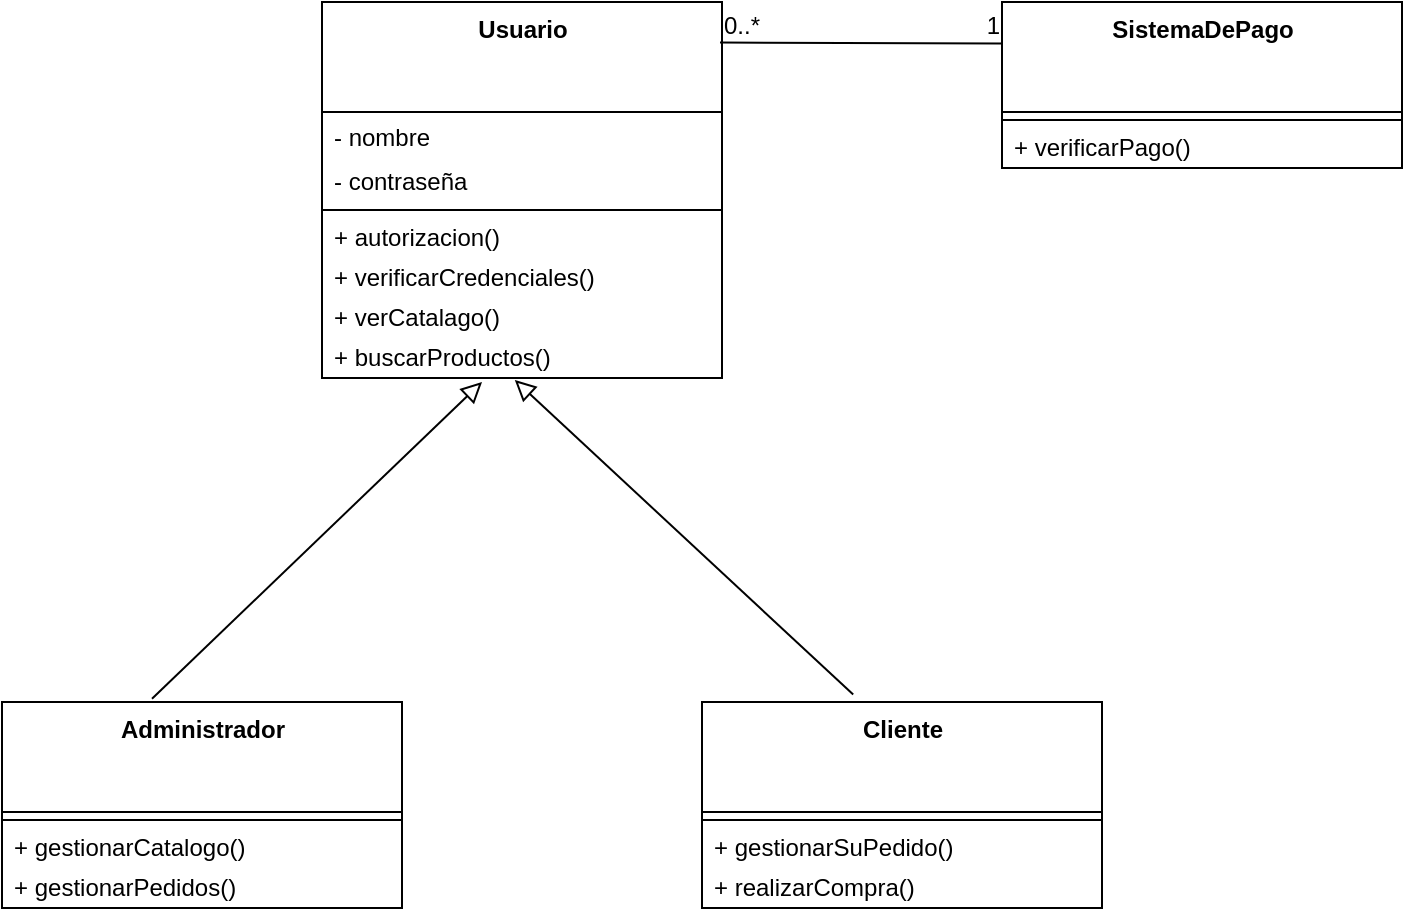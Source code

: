 <mxfile>
    <diagram id="3UM1Va-yNBoQVojBkCAc" name="Page-1">
        <mxGraphModel dx="1025" dy="734" grid="1" gridSize="10" guides="1" tooltips="1" connect="1" arrows="1" fold="1" page="1" pageScale="1" pageWidth="850" pageHeight="1100" background="#ffffff" math="0" shadow="0">
            <root>
                <mxCell id="0"/>
                <mxCell id="1" parent="0"/>
                <mxCell id="2" value="Usuario" style="swimlane;fontStyle=1;align=center;verticalAlign=top;childLayout=stackLayout;horizontal=1;startSize=55;horizontalStack=0;resizeParent=1;resizeParentMax=0;resizeLast=0;collapsible=0;marginBottom=0;html=1;fillColor=none;strokeColor=#000000;fontColor=#000000;" parent="1" vertex="1">
                    <mxGeometry x="190" y="170" width="200" height="188" as="geometry"/>
                </mxCell>
                <mxCell id="3" value="- nombre" style="text;html=1;strokeColor=none;fillColor=none;align=left;verticalAlign=middle;spacingLeft=4;spacingRight=4;overflow=hidden;rotatable=0;points=[[0,0.5],[1,0.5]];portConstraint=eastwest;fontColor=#000000;" parent="2" vertex="1">
                    <mxGeometry y="55" width="200" height="25" as="geometry"/>
                </mxCell>
                <mxCell id="4" value="- contraseña" style="text;html=1;strokeColor=none;fillColor=none;align=left;verticalAlign=middle;spacingLeft=4;spacingRight=4;overflow=hidden;rotatable=0;points=[[0,0.5],[1,0.5]];portConstraint=eastwest;fontColor=#000000;" parent="2" vertex="1">
                    <mxGeometry y="80" width="200" height="20" as="geometry"/>
                </mxCell>
                <mxCell id="7" value="" style="line;strokeWidth=1;fillColor=none;align=left;verticalAlign=middle;spacingTop=-1;spacingLeft=3;spacingRight=3;rotatable=0;labelPosition=right;points=[];portConstraint=eastwest;fontColor=#000000;strokeColor=#000000;" parent="2" vertex="1">
                    <mxGeometry y="100" width="200" height="8" as="geometry"/>
                </mxCell>
                <mxCell id="8" value="+ autorizacion()" style="text;html=1;strokeColor=none;fillColor=none;align=left;verticalAlign=middle;spacingLeft=4;spacingRight=4;overflow=hidden;rotatable=0;points=[[0,0.5],[1,0.5]];portConstraint=eastwest;fontColor=#000000;" parent="2" vertex="1">
                    <mxGeometry y="108" width="200" height="20" as="geometry"/>
                </mxCell>
                <mxCell id="9" value="+ verificarCredenciales()" style="text;html=1;strokeColor=none;fillColor=none;align=left;verticalAlign=middle;spacingLeft=4;spacingRight=4;overflow=hidden;rotatable=0;points=[[0,0.5],[1,0.5]];portConstraint=eastwest;fontColor=#000000;" parent="2" vertex="1">
                    <mxGeometry y="128" width="200" height="20" as="geometry"/>
                </mxCell>
                <mxCell id="27" value="+ verCatalago()" style="text;html=1;strokeColor=none;fillColor=none;align=left;verticalAlign=middle;spacingLeft=4;spacingRight=4;overflow=hidden;rotatable=0;points=[[0,0.5],[1,0.5]];portConstraint=eastwest;fontColor=#000000;" parent="2" vertex="1">
                    <mxGeometry y="148" width="200" height="20" as="geometry"/>
                </mxCell>
                <mxCell id="26" value="+ buscarProductos()" style="text;html=1;strokeColor=none;fillColor=none;align=left;verticalAlign=middle;spacingLeft=4;spacingRight=4;overflow=hidden;rotatable=0;points=[[0,0.5],[1,0.5]];portConstraint=eastwest;fontColor=#000000;" parent="2" vertex="1">
                    <mxGeometry y="168" width="200" height="20" as="geometry"/>
                </mxCell>
                <mxCell id="49" value="SistemaDePago" style="swimlane;fontStyle=1;align=center;verticalAlign=top;childLayout=stackLayout;horizontal=1;startSize=55;horizontalStack=0;resizeParent=1;resizeParentMax=0;resizeLast=0;collapsible=0;marginBottom=0;html=1;fillColor=none;strokeColor=#000000;fontColor=#000000;" parent="1" vertex="1">
                    <mxGeometry x="530" y="170" width="200" height="83" as="geometry"/>
                </mxCell>
                <mxCell id="52" value="" style="line;strokeWidth=1;fillColor=none;align=left;verticalAlign=middle;spacingTop=-1;spacingLeft=3;spacingRight=3;rotatable=0;labelPosition=right;points=[];portConstraint=eastwest;fontColor=#000000;strokeColor=#000000;" parent="49" vertex="1">
                    <mxGeometry y="55" width="200" height="8" as="geometry"/>
                </mxCell>
                <mxCell id="53" value="+ verificarPago()" style="text;html=1;strokeColor=none;fillColor=none;align=left;verticalAlign=middle;spacingLeft=4;spacingRight=4;overflow=hidden;rotatable=0;points=[[0,0.5],[1,0.5]];portConstraint=eastwest;fontColor=#000000;" parent="49" vertex="1">
                    <mxGeometry y="63" width="200" height="20" as="geometry"/>
                </mxCell>
                <mxCell id="61" value="" style="endArrow=none;html=1;rounded=0;align=center;verticalAlign=top;endFill=0;labelBackgroundColor=none;strokeColor=#000000;entryX=0;entryY=0.25;entryDx=0;entryDy=0;exitX=0.995;exitY=0.108;exitDx=0;exitDy=0;exitPerimeter=0;fontColor=#000000;" parent="1" source="2" target="49" edge="1">
                    <mxGeometry relative="1" as="geometry">
                        <mxPoint x="350" y="380" as="sourcePoint"/>
                        <mxPoint x="510" y="380" as="targetPoint"/>
                    </mxGeometry>
                </mxCell>
                <mxCell id="62" value="0..*" style="resizable=0;html=1;align=left;verticalAlign=bottom;labelBackgroundColor=none;fontColor=#000000;" parent="61" connectable="0" vertex="1">
                    <mxGeometry x="-1" relative="1" as="geometry"/>
                </mxCell>
                <mxCell id="64" value="1" style="resizable=0;html=1;align=right;verticalAlign=bottom;labelBackgroundColor=none;fontColor=#000000;" parent="61" connectable="0" vertex="1">
                    <mxGeometry x="1" relative="1" as="geometry"/>
                </mxCell>
                <mxCell id="65" value="Administrador" style="swimlane;fontStyle=1;align=center;verticalAlign=top;childLayout=stackLayout;horizontal=1;startSize=55;horizontalStack=0;resizeParent=1;resizeParentMax=0;resizeLast=0;collapsible=0;marginBottom=0;html=1;fillColor=none;strokeColor=#000000;fontColor=#000000;" vertex="1" parent="1">
                    <mxGeometry x="30" y="520" width="200" height="103" as="geometry"/>
                </mxCell>
                <mxCell id="68" value="" style="line;strokeWidth=1;fillColor=none;align=left;verticalAlign=middle;spacingTop=-1;spacingLeft=3;spacingRight=3;rotatable=0;labelPosition=right;points=[];portConstraint=eastwest;fontColor=#000000;strokeColor=#000000;" vertex="1" parent="65">
                    <mxGeometry y="55" width="200" height="8" as="geometry"/>
                </mxCell>
                <mxCell id="73" value="+ gestionarCatalogo()" style="text;html=1;strokeColor=none;fillColor=none;align=left;verticalAlign=middle;spacingLeft=4;spacingRight=4;overflow=hidden;rotatable=0;points=[[0,0.5],[1,0.5]];portConstraint=eastwest;fontColor=#000000;" vertex="1" parent="65">
                    <mxGeometry y="63" width="200" height="20" as="geometry"/>
                </mxCell>
                <mxCell id="74" value="+ gestionarPedidos()" style="text;html=1;strokeColor=none;fillColor=none;align=left;verticalAlign=middle;spacingLeft=4;spacingRight=4;overflow=hidden;rotatable=0;points=[[0,0.5],[1,0.5]];portConstraint=eastwest;fontColor=#000000;" vertex="1" parent="65">
                    <mxGeometry y="83" width="200" height="20" as="geometry"/>
                </mxCell>
                <mxCell id="77" value="Cliente" style="swimlane;fontStyle=1;align=center;verticalAlign=top;childLayout=stackLayout;horizontal=1;startSize=55;horizontalStack=0;resizeParent=1;resizeParentMax=0;resizeLast=0;collapsible=0;marginBottom=0;html=1;fillColor=none;strokeColor=#000000;fontColor=#000000;" vertex="1" parent="1">
                    <mxGeometry x="380" y="520" width="200" height="103" as="geometry"/>
                </mxCell>
                <mxCell id="80" value="" style="line;strokeWidth=1;fillColor=none;align=left;verticalAlign=middle;spacingTop=-1;spacingLeft=3;spacingRight=3;rotatable=0;labelPosition=right;points=[];portConstraint=eastwest;fontColor=#000000;strokeColor=#000000;" vertex="1" parent="77">
                    <mxGeometry y="55" width="200" height="8" as="geometry"/>
                </mxCell>
                <mxCell id="81" value="+ gestionarSuPedido()" style="text;html=1;strokeColor=none;fillColor=none;align=left;verticalAlign=middle;spacingLeft=4;spacingRight=4;overflow=hidden;rotatable=0;points=[[0,0.5],[1,0.5]];portConstraint=eastwest;fontColor=#000000;" vertex="1" parent="77">
                    <mxGeometry y="63" width="200" height="20" as="geometry"/>
                </mxCell>
                <mxCell id="82" value="+ realizarCompra()" style="text;html=1;strokeColor=none;fillColor=none;align=left;verticalAlign=middle;spacingLeft=4;spacingRight=4;overflow=hidden;rotatable=0;points=[[0,0.5],[1,0.5]];portConstraint=eastwest;fontColor=#000000;" vertex="1" parent="77">
                    <mxGeometry y="83" width="200" height="20" as="geometry"/>
                </mxCell>
                <mxCell id="89" value="" style="endArrow=block;html=1;rounded=0;align=center;verticalAlign=bottom;endFill=0;labelBackgroundColor=none;endSize=8;strokeColor=#000000;exitX=0.375;exitY=-0.016;exitDx=0;exitDy=0;exitPerimeter=0;entryX=0.4;entryY=1.1;entryDx=0;entryDy=0;entryPerimeter=0;" edge="1" parent="1" source="65" target="26">
                    <mxGeometry relative="1" as="geometry">
                        <mxPoint x="420" y="300" as="sourcePoint"/>
                        <mxPoint x="580" y="300" as="targetPoint"/>
                    </mxGeometry>
                </mxCell>
                <mxCell id="91" value="" style="endArrow=block;html=1;rounded=0;align=center;verticalAlign=bottom;endFill=0;labelBackgroundColor=none;endSize=8;strokeColor=#000000;exitX=0.378;exitY=-0.036;exitDx=0;exitDy=0;exitPerimeter=0;entryX=0.482;entryY=1.05;entryDx=0;entryDy=0;entryPerimeter=0;" edge="1" parent="1" source="77" target="26">
                    <mxGeometry relative="1" as="geometry">
                        <mxPoint x="115" y="528.352" as="sourcePoint"/>
                        <mxPoint x="280" y="370" as="targetPoint"/>
                    </mxGeometry>
                </mxCell>
            </root>
        </mxGraphModel>
    </diagram>
</mxfile>